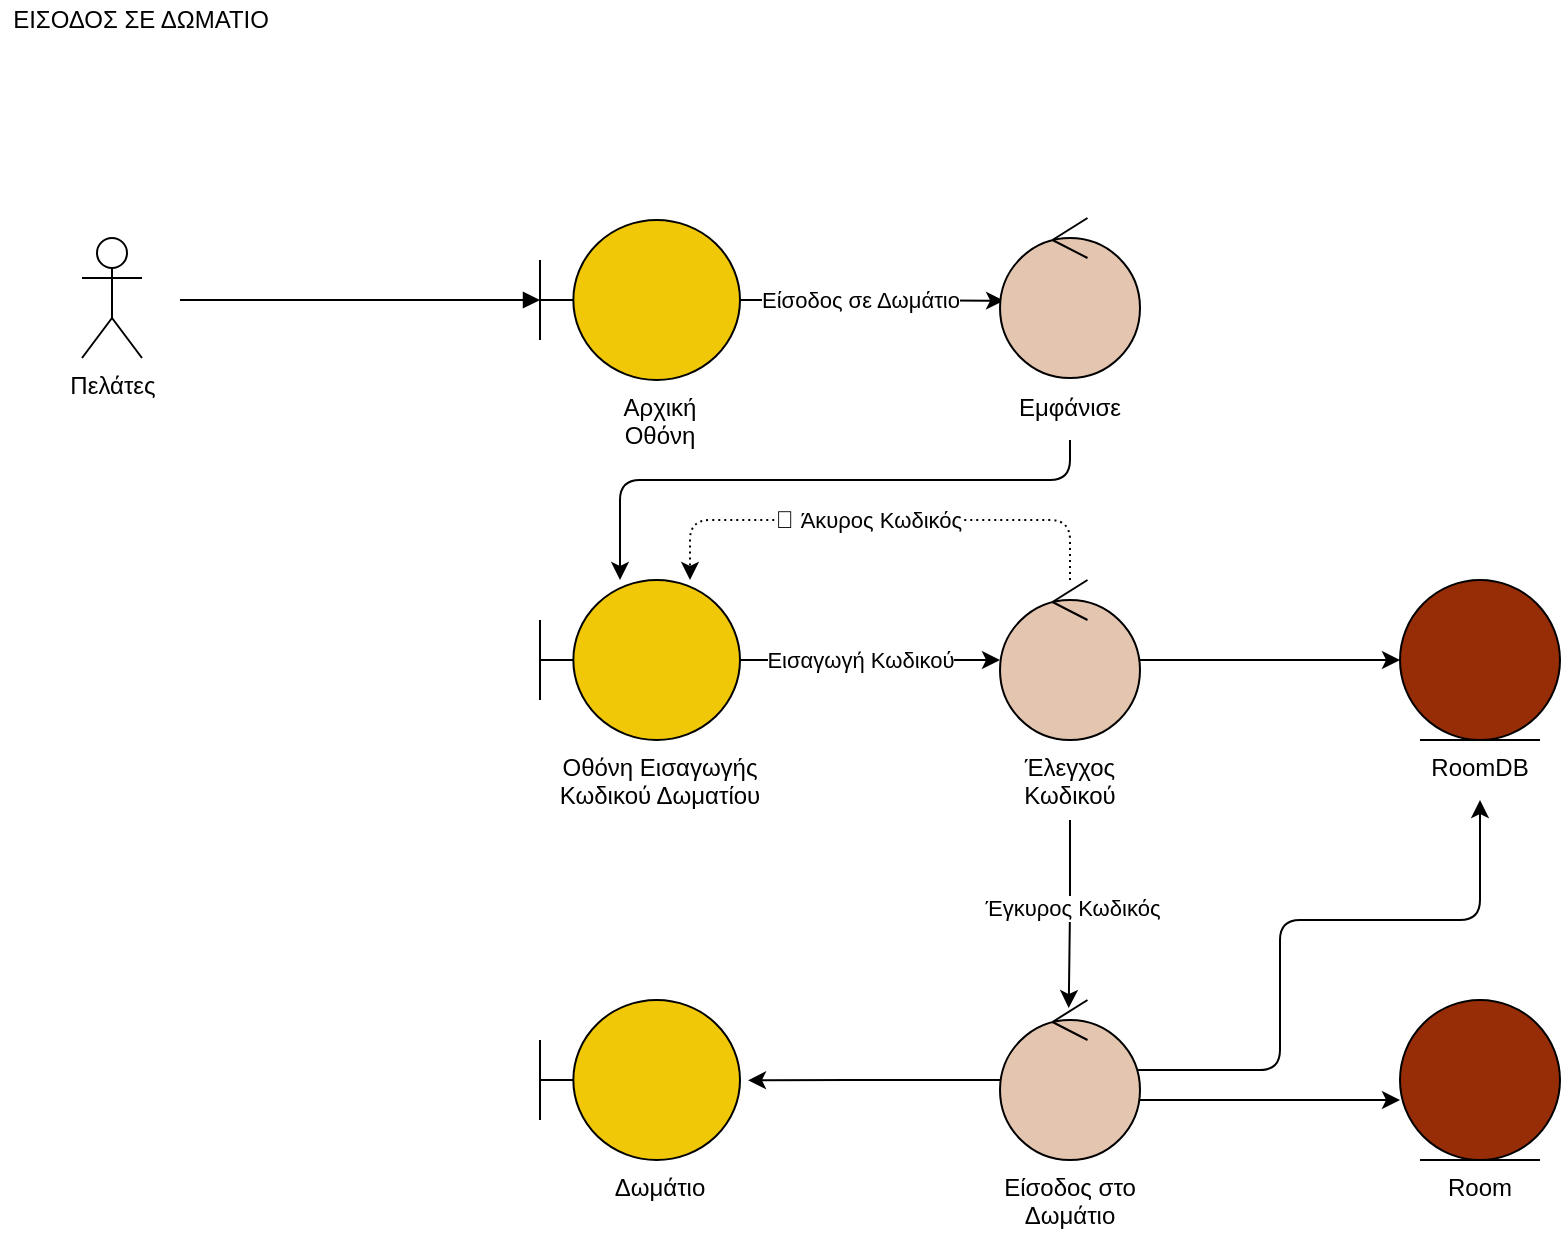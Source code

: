 <mxfile version="18.0.6" type="device"><diagram id="_NEF_zK0TXl3RWh3A6Ux" name="Page-1"><mxGraphModel dx="667" dy="477" grid="1" gridSize="10" guides="1" tooltips="1" connect="1" arrows="1" fold="1" page="1" pageScale="1" pageWidth="850" pageHeight="1100" math="0" shadow="0"><root><mxCell id="0"/><mxCell id="1" parent="0"/><mxCell id="GDVjwKHBdUetnvcOr6IY-35" value="Πελάτες" style="shape=umlActor;verticalLabelPosition=bottom;verticalAlign=top;html=1;" parent="1" vertex="1"><mxGeometry x="101" y="229" width="30" height="60" as="geometry"/></mxCell><mxCell id="GDVjwKHBdUetnvcOr6IY-36" value="ΕΙΣΟΔΟΣ ΣΕ ΔΩΜΑΤΙΟ" style="text;html=1;align=center;verticalAlign=middle;resizable=0;points=[];autosize=1;strokeColor=none;fillColor=none;" parent="1" vertex="1"><mxGeometry x="60" y="110" width="140" height="20" as="geometry"/></mxCell><mxCell id="8a_XrAeYaxQ2gmAIjx6p-5" style="edgeStyle=orthogonalEdgeStyle;rounded=0;orthogonalLoop=1;jettySize=auto;html=1;" parent="1" source="GDVjwKHBdUetnvcOr6IY-37" target="8a_XrAeYaxQ2gmAIjx6p-4" edge="1"><mxGeometry relative="1" as="geometry"/></mxCell><mxCell id="8a_XrAeYaxQ2gmAIjx6p-13" value="Εισαγωγή Κωδικού" style="edgeLabel;html=1;align=center;verticalAlign=middle;resizable=0;points=[];" parent="8a_XrAeYaxQ2gmAIjx6p-5" vertex="1" connectable="0"><mxGeometry x="-0.169" y="1" relative="1" as="geometry"><mxPoint x="6" y="1" as="offset"/></mxGeometry></mxCell><mxCell id="GDVjwKHBdUetnvcOr6IY-37" value="" style="shape=umlBoundary;whiteSpace=wrap;html=1;fillColor=#F0C808;" parent="1" vertex="1"><mxGeometry x="330" y="400" width="100" height="80" as="geometry"/></mxCell><mxCell id="GDVjwKHBdUetnvcOr6IY-38" value="" style="html=1;verticalAlign=bottom;endArrow=block;rounded=0;" parent="1" target="GDVjwKHBdUetnvcOr6IY-40" edge="1"><mxGeometry width="80" relative="1" as="geometry"><mxPoint x="150" y="260" as="sourcePoint"/><mxPoint x="380" y="260" as="targetPoint"/></mxGeometry></mxCell><mxCell id="GDVjwKHBdUetnvcOr6IY-39" style="edgeStyle=orthogonalEdgeStyle;rounded=0;orthogonalLoop=1;jettySize=auto;html=1;entryX=0.029;entryY=0.517;entryDx=0;entryDy=0;entryPerimeter=0;" parent="1" source="GDVjwKHBdUetnvcOr6IY-40" target="GDVjwKHBdUetnvcOr6IY-42" edge="1"><mxGeometry relative="1" as="geometry"/></mxCell><mxCell id="u2--f8m5MKf8VMnhpZFL-2" value="Είσοδος σε Δωμάτιο" style="edgeLabel;html=1;align=center;verticalAlign=middle;resizable=0;points=[];" parent="GDVjwKHBdUetnvcOr6IY-39" vertex="1" connectable="0"><mxGeometry x="-0.132" relative="1" as="geometry"><mxPoint x="2" as="offset"/></mxGeometry></mxCell><mxCell id="GDVjwKHBdUetnvcOr6IY-40" value="" style="shape=umlBoundary;whiteSpace=wrap;html=1;fillColor=#F0C808;" parent="1" vertex="1"><mxGeometry x="330" y="220" width="100" height="80" as="geometry"/></mxCell><mxCell id="GDVjwKHBdUetnvcOr6IY-41" style="edgeStyle=orthogonalEdgeStyle;rounded=1;orthogonalLoop=1;jettySize=auto;html=1;exitX=0.5;exitY=1;exitDx=0;exitDy=0;" parent="1" source="GDVjwKHBdUetnvcOr6IY-55" target="GDVjwKHBdUetnvcOr6IY-37" edge="1"><mxGeometry relative="1" as="geometry"><Array as="points"><mxPoint x="595" y="350"/><mxPoint x="370" y="350"/></Array></mxGeometry></mxCell><mxCell id="GDVjwKHBdUetnvcOr6IY-42" value="" style="ellipse;shape=umlControl;whiteSpace=wrap;html=1;fillColor=#E4C5AF;" parent="1" vertex="1"><mxGeometry x="560" y="219" width="70" height="80" as="geometry"/></mxCell><mxCell id="GDVjwKHBdUetnvcOr6IY-49" value="" style="shape=umlBoundary;whiteSpace=wrap;html=1;fillColor=#F0C808;" parent="1" vertex="1"><mxGeometry x="330" y="610" width="100" height="80" as="geometry"/></mxCell><mxCell id="GDVjwKHBdUetnvcOr6IY-54" value="&lt;meta charset=&quot;utf-8&quot;&gt;&lt;span style=&quot;font-family: helvetica; font-size: 12px; font-style: normal; font-weight: 400; letter-spacing: normal; text-indent: 0px; text-transform: none; word-spacing: 0px; display: inline; float: none;&quot;&gt;Αρχική&lt;/span&gt;&lt;br style=&quot;font-family: helvetica; font-size: 12px; font-style: normal; font-weight: 400; letter-spacing: normal; text-indent: 0px; text-transform: none; word-spacing: 0px;&quot;&gt;&lt;span style=&quot;font-family: helvetica; font-size: 12px; font-style: normal; font-weight: 400; letter-spacing: normal; text-indent: 0px; text-transform: none; word-spacing: 0px; display: inline; float: none;&quot;&gt;Οθόνη&lt;/span&gt;" style="text;whiteSpace=wrap;html=1;align=center;labelBackgroundColor=none;fontColor=default;" parent="1" vertex="1"><mxGeometry x="355" y="300" width="70" height="40" as="geometry"/></mxCell><mxCell id="GDVjwKHBdUetnvcOr6IY-55" value="&lt;meta charset=&quot;utf-8&quot;&gt;&lt;span style=&quot;font-family: helvetica; font-size: 12px; font-style: normal; font-weight: 400; letter-spacing: normal; text-indent: 0px; text-transform: none; word-spacing: 0px; display: inline; float: none;&quot;&gt;Εμφάνισε&lt;/span&gt;" style="text;whiteSpace=wrap;html=1;align=center;labelBackgroundColor=none;fontColor=default;" parent="1" vertex="1"><mxGeometry x="555" y="300" width="80" height="30" as="geometry"/></mxCell><mxCell id="GDVjwKHBdUetnvcOr6IY-56" value="&lt;span style=&quot;font-family: helvetica; font-size: 12px; font-style: normal; font-weight: 400; letter-spacing: normal; text-indent: 0px; text-transform: none; word-spacing: 0px; display: inline; float: none;&quot;&gt;Οθόνη Εισαγωγής &lt;br&gt;Κωδικού Δωματίου&lt;/span&gt;" style="text;whiteSpace=wrap;html=1;align=center;labelBackgroundColor=none;fontColor=default;" parent="1" vertex="1"><mxGeometry x="270" y="480" width="240" height="40" as="geometry"/></mxCell><mxCell id="GDVjwKHBdUetnvcOr6IY-58" value="&lt;meta charset=&quot;utf-8&quot;&gt;&lt;span style=&quot;font-family: helvetica; font-size: 12px; font-style: normal; font-weight: 400; letter-spacing: normal; text-indent: 0px; text-transform: none; word-spacing: 0px; display: inline; float: none;&quot;&gt;Δωμάτιο&lt;/span&gt;" style="text;whiteSpace=wrap;html=1;align=center;labelBackgroundColor=none;fontColor=default;" parent="1" vertex="1"><mxGeometry x="355" y="690" width="70" height="30" as="geometry"/></mxCell><mxCell id="8a_XrAeYaxQ2gmAIjx6p-3" value="" style="group" parent="1" vertex="1" connectable="0"><mxGeometry x="760" y="400" width="80" height="110" as="geometry"/></mxCell><mxCell id="GDVjwKHBdUetnvcOr6IY-61" value="&lt;font face=&quot;helvetica&quot;&gt;RoomDB&lt;br&gt;&lt;/font&gt;" style="text;whiteSpace=wrap;html=1;align=center;labelBackgroundColor=none;fontColor=default;" parent="8a_XrAeYaxQ2gmAIjx6p-3" vertex="1"><mxGeometry y="80" width="80" height="30" as="geometry"/></mxCell><mxCell id="GDVjwKHBdUetnvcOr6IY-63" value="" style="ellipse;shape=umlEntity;whiteSpace=wrap;html=1;fillColor=#972D07;" parent="8a_XrAeYaxQ2gmAIjx6p-3" vertex="1"><mxGeometry width="80" height="80" as="geometry"/></mxCell><mxCell id="8a_XrAeYaxQ2gmAIjx6p-10" style="edgeStyle=orthogonalEdgeStyle;rounded=0;orthogonalLoop=1;jettySize=auto;html=1;entryX=0;entryY=0.5;entryDx=0;entryDy=0;" parent="1" source="8a_XrAeYaxQ2gmAIjx6p-4" target="GDVjwKHBdUetnvcOr6IY-63" edge="1"><mxGeometry relative="1" as="geometry"/></mxCell><mxCell id="8a_XrAeYaxQ2gmAIjx6p-11" style="edgeStyle=orthogonalEdgeStyle;rounded=1;orthogonalLoop=1;jettySize=auto;html=1;dashed=1;dashPattern=1 2;" parent="1" source="8a_XrAeYaxQ2gmAIjx6p-4" edge="1"><mxGeometry relative="1" as="geometry"><Array as="points"><mxPoint x="595" y="370"/><mxPoint x="405" y="370"/></Array><mxPoint x="405" y="400" as="targetPoint"/></mxGeometry></mxCell><mxCell id="8a_XrAeYaxQ2gmAIjx6p-12" value="&lt;span style=&quot;background-color: rgb(255, 255, 255);&quot;&gt;&lt;span style=&quot;font-size: 12px; text-align: left;&quot;&gt;🥡&amp;nbsp;&lt;/span&gt;Άκυρος Κωδικός&lt;/span&gt;" style="edgeLabel;html=1;align=center;verticalAlign=middle;resizable=0;points=[];" parent="8a_XrAeYaxQ2gmAIjx6p-11" vertex="1" connectable="0"><mxGeometry x="-0.2" relative="1" as="geometry"><mxPoint x="-31" as="offset"/></mxGeometry></mxCell><mxCell id="8a_XrAeYaxQ2gmAIjx6p-15" style="edgeStyle=orthogonalEdgeStyle;rounded=1;orthogonalLoop=1;jettySize=auto;html=1;entryX=0.491;entryY=0.05;entryDx=0;entryDy=0;entryPerimeter=0;exitX=0.5;exitY=1;exitDx=0;exitDy=0;" parent="1" source="8a_XrAeYaxQ2gmAIjx6p-6" target="8a_XrAeYaxQ2gmAIjx6p-17" edge="1"><mxGeometry relative="1" as="geometry"><mxPoint x="595" y="610" as="targetPoint"/><mxPoint x="595" y="520" as="sourcePoint"/></mxGeometry></mxCell><mxCell id="8a_XrAeYaxQ2gmAIjx6p-25" value="Έγκυρος Κωδικός" style="edgeLabel;html=1;align=center;verticalAlign=middle;resizable=0;points=[];" parent="8a_XrAeYaxQ2gmAIjx6p-15" vertex="1" connectable="0"><mxGeometry x="-0.036" y="-1" relative="1" as="geometry"><mxPoint x="2" y="-1" as="offset"/></mxGeometry></mxCell><mxCell id="8a_XrAeYaxQ2gmAIjx6p-16" value="" style="group" parent="1" vertex="1" connectable="0"><mxGeometry x="555" y="610" width="80" height="110" as="geometry"/></mxCell><mxCell id="8a_XrAeYaxQ2gmAIjx6p-17" value="" style="ellipse;shape=umlControl;whiteSpace=wrap;html=1;fillColor=#E4C5AF;" parent="8a_XrAeYaxQ2gmAIjx6p-16" vertex="1"><mxGeometry x="5" width="70" height="80" as="geometry"/></mxCell><mxCell id="8a_XrAeYaxQ2gmAIjx6p-18" value="&lt;font face=&quot;helvetica&quot;&gt;Είσοδος στο Δωμάτιο&lt;/font&gt;" style="text;whiteSpace=wrap;html=1;align=center;labelBackgroundColor=none;fontColor=default;" parent="8a_XrAeYaxQ2gmAIjx6p-16" vertex="1"><mxGeometry y="80" width="80" height="30" as="geometry"/></mxCell><mxCell id="8a_XrAeYaxQ2gmAIjx6p-19" value="" style="group" parent="1" vertex="1" connectable="0"><mxGeometry x="555" y="400" width="80" height="120" as="geometry"/></mxCell><mxCell id="8a_XrAeYaxQ2gmAIjx6p-4" value="" style="ellipse;shape=umlControl;whiteSpace=wrap;html=1;fillColor=#E4C5AF;" parent="8a_XrAeYaxQ2gmAIjx6p-19" vertex="1"><mxGeometry x="5" width="70" height="80" as="geometry"/></mxCell><mxCell id="8a_XrAeYaxQ2gmAIjx6p-6" value="&lt;font face=&quot;helvetica&quot;&gt;Έλεγχος Κωδικού&lt;/font&gt;" style="text;whiteSpace=wrap;html=1;align=center;labelBackgroundColor=none;fontColor=default;" parent="8a_XrAeYaxQ2gmAIjx6p-19" vertex="1"><mxGeometry y="80" width="80" height="40" as="geometry"/></mxCell><mxCell id="8a_XrAeYaxQ2gmAIjx6p-20" value="" style="group" parent="1" vertex="1" connectable="0"><mxGeometry x="760" y="610" width="80" height="110" as="geometry"/></mxCell><mxCell id="8a_XrAeYaxQ2gmAIjx6p-21" value="&lt;font face=&quot;helvetica&quot;&gt;Room&lt;br&gt;&lt;/font&gt;" style="text;whiteSpace=wrap;html=1;align=center;labelBackgroundColor=none;fontColor=default;" parent="8a_XrAeYaxQ2gmAIjx6p-20" vertex="1"><mxGeometry y="80" width="80" height="30" as="geometry"/></mxCell><mxCell id="8a_XrAeYaxQ2gmAIjx6p-22" value="" style="ellipse;shape=umlEntity;whiteSpace=wrap;html=1;fillColor=#972D07;" parent="8a_XrAeYaxQ2gmAIjx6p-20" vertex="1"><mxGeometry width="80" height="80" as="geometry"/></mxCell><mxCell id="8a_XrAeYaxQ2gmAIjx6p-24" style="edgeStyle=orthogonalEdgeStyle;rounded=1;orthogonalLoop=1;jettySize=auto;html=1;" parent="1" edge="1"><mxGeometry relative="1" as="geometry"><mxPoint x="630" y="660" as="sourcePoint"/><mxPoint x="760" y="660" as="targetPoint"/><Array as="points"><mxPoint x="760" y="660"/></Array></mxGeometry></mxCell><mxCell id="8a_XrAeYaxQ2gmAIjx6p-26" style="edgeStyle=orthogonalEdgeStyle;rounded=1;orthogonalLoop=1;jettySize=auto;html=1;entryX=0.5;entryY=1;entryDx=0;entryDy=0;exitX=0.983;exitY=0.437;exitDx=0;exitDy=0;exitPerimeter=0;" parent="1" source="8a_XrAeYaxQ2gmAIjx6p-17" target="GDVjwKHBdUetnvcOr6IY-61" edge="1"><mxGeometry relative="1" as="geometry"><Array as="points"><mxPoint x="700" y="645"/><mxPoint x="700" y="570"/><mxPoint x="800" y="570"/></Array></mxGeometry></mxCell><mxCell id="8a_XrAeYaxQ2gmAIjx6p-27" style="edgeStyle=orthogonalEdgeStyle;rounded=1;orthogonalLoop=1;jettySize=auto;html=1;entryX=1.04;entryY=0.502;entryDx=0;entryDy=0;entryPerimeter=0;" parent="1" source="8a_XrAeYaxQ2gmAIjx6p-17" target="GDVjwKHBdUetnvcOr6IY-49" edge="1"><mxGeometry relative="1" as="geometry"/></mxCell></root></mxGraphModel></diagram></mxfile>